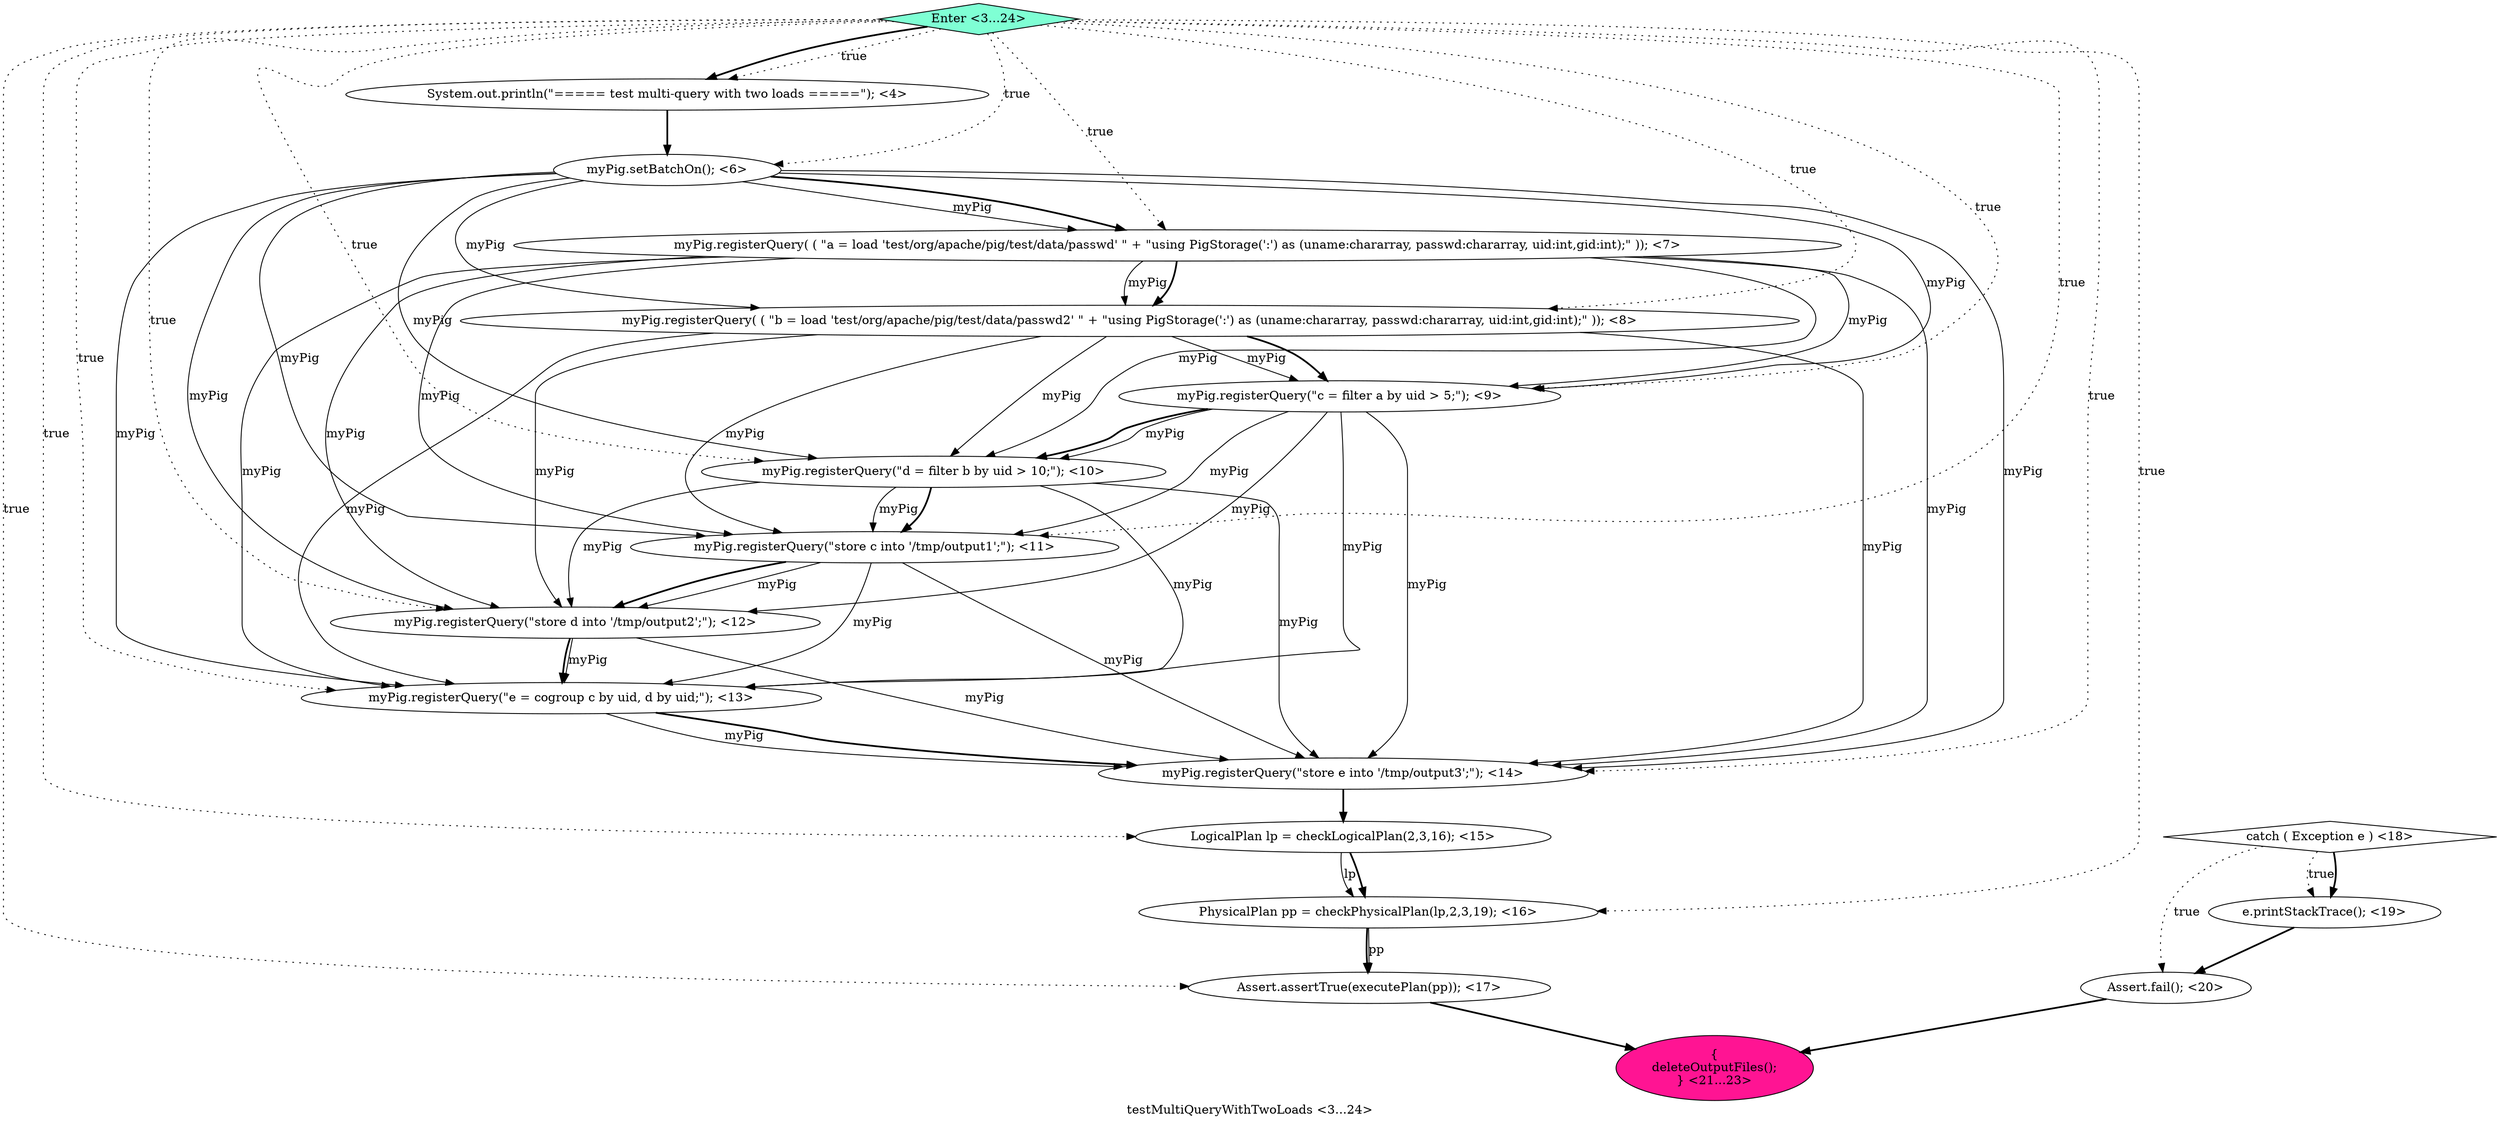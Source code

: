 digraph PDG {
label = "testMultiQueryWithTwoLoads <3...24>";
0.0 [style = filled, label = "System.out.println(\"===== test multi-query with two loads =====\"); <4>", fillcolor = white, shape = ellipse];
0.3 [style = filled, label = "myPig.registerQuery( ( \"b = load 'test/org/apache/pig/test/data/passwd2' \" + \"using PigStorage(':') as (uname:chararray, passwd:chararray, uid:int,gid:int);\" )); <8>", fillcolor = white, shape = ellipse];
0.11 [style = filled, label = "PhysicalPlan pp = checkPhysicalPlan(lp,2,3,19); <16>", fillcolor = white, shape = ellipse];
0.14 [style = filled, label = "e.printStackTrace(); <19>", fillcolor = white, shape = ellipse];
0.5 [style = filled, label = "myPig.registerQuery(\"d = filter b by uid > 10;\"); <10>", fillcolor = white, shape = ellipse];
0.10 [style = filled, label = "LogicalPlan lp = checkLogicalPlan(2,3,16); <15>", fillcolor = white, shape = ellipse];
0.17 [style = filled, label = "Enter <3...24>", fillcolor = aquamarine, shape = diamond];
0.6 [style = filled, label = "myPig.registerQuery(\"store c into '/tmp/output1';\"); <11>", fillcolor = white, shape = ellipse];
0.1 [style = filled, label = "myPig.setBatchOn(); <6>", fillcolor = white, shape = ellipse];
0.12 [style = filled, label = "Assert.assertTrue(executePlan(pp)); <17>", fillcolor = white, shape = ellipse];
0.4 [style = filled, label = "myPig.registerQuery(\"c = filter a by uid > 5;\"); <9>", fillcolor = white, shape = ellipse];
0.8 [style = filled, label = "myPig.registerQuery(\"e = cogroup c by uid, d by uid;\"); <13>", fillcolor = white, shape = ellipse];
0.16 [style = filled, label = "{
deleteOutputFiles();
} <21...23>", fillcolor = deeppink, shape = ellipse];
0.2 [style = filled, label = "myPig.registerQuery( ( \"a = load 'test/org/apache/pig/test/data/passwd' \" + \"using PigStorage(':') as (uname:chararray, passwd:chararray, uid:int,gid:int);\" )); <7>", fillcolor = white, shape = ellipse];
0.13 [style = filled, label = "catch ( Exception e ) <18>", fillcolor = white, shape = diamond];
0.9 [style = filled, label = "myPig.registerQuery(\"store e into '/tmp/output3';\"); <14>", fillcolor = white, shape = ellipse];
0.7 [style = filled, label = "myPig.registerQuery(\"store d into '/tmp/output2';\"); <12>", fillcolor = white, shape = ellipse];
0.15 [style = filled, label = "Assert.fail(); <20>", fillcolor = white, shape = ellipse];
0.0 -> 0.1 [style = bold, label=""];
0.1 -> 0.2 [style = solid, label="myPig"];
0.1 -> 0.2 [style = bold, label=""];
0.1 -> 0.3 [style = solid, label="myPig"];
0.1 -> 0.4 [style = solid, label="myPig"];
0.1 -> 0.5 [style = solid, label="myPig"];
0.1 -> 0.6 [style = solid, label="myPig"];
0.1 -> 0.7 [style = solid, label="myPig"];
0.1 -> 0.8 [style = solid, label="myPig"];
0.1 -> 0.9 [style = solid, label="myPig"];
0.2 -> 0.3 [style = solid, label="myPig"];
0.2 -> 0.3 [style = bold, label=""];
0.2 -> 0.4 [style = solid, label="myPig"];
0.2 -> 0.5 [style = solid, label="myPig"];
0.2 -> 0.6 [style = solid, label="myPig"];
0.2 -> 0.7 [style = solid, label="myPig"];
0.2 -> 0.8 [style = solid, label="myPig"];
0.2 -> 0.9 [style = solid, label="myPig"];
0.3 -> 0.4 [style = solid, label="myPig"];
0.3 -> 0.4 [style = bold, label=""];
0.3 -> 0.5 [style = solid, label="myPig"];
0.3 -> 0.6 [style = solid, label="myPig"];
0.3 -> 0.7 [style = solid, label="myPig"];
0.3 -> 0.8 [style = solid, label="myPig"];
0.3 -> 0.9 [style = solid, label="myPig"];
0.4 -> 0.5 [style = solid, label="myPig"];
0.4 -> 0.5 [style = bold, label=""];
0.4 -> 0.6 [style = solid, label="myPig"];
0.4 -> 0.7 [style = solid, label="myPig"];
0.4 -> 0.8 [style = solid, label="myPig"];
0.4 -> 0.9 [style = solid, label="myPig"];
0.5 -> 0.6 [style = solid, label="myPig"];
0.5 -> 0.6 [style = bold, label=""];
0.5 -> 0.7 [style = solid, label="myPig"];
0.5 -> 0.8 [style = solid, label="myPig"];
0.5 -> 0.9 [style = solid, label="myPig"];
0.6 -> 0.7 [style = solid, label="myPig"];
0.6 -> 0.7 [style = bold, label=""];
0.6 -> 0.8 [style = solid, label="myPig"];
0.6 -> 0.9 [style = solid, label="myPig"];
0.7 -> 0.8 [style = solid, label="myPig"];
0.7 -> 0.8 [style = bold, label=""];
0.7 -> 0.9 [style = solid, label="myPig"];
0.8 -> 0.9 [style = solid, label="myPig"];
0.8 -> 0.9 [style = bold, label=""];
0.9 -> 0.10 [style = bold, label=""];
0.10 -> 0.11 [style = solid, label="lp"];
0.10 -> 0.11 [style = bold, label=""];
0.11 -> 0.12 [style = solid, label="pp"];
0.11 -> 0.12 [style = bold, label=""];
0.12 -> 0.16 [style = bold, label=""];
0.13 -> 0.14 [style = dotted, label="true"];
0.13 -> 0.14 [style = bold, label=""];
0.13 -> 0.15 [style = dotted, label="true"];
0.14 -> 0.15 [style = bold, label=""];
0.15 -> 0.16 [style = bold, label=""];
0.17 -> 0.0 [style = dotted, label="true"];
0.17 -> 0.0 [style = bold, label=""];
0.17 -> 0.1 [style = dotted, label="true"];
0.17 -> 0.2 [style = dotted, label="true"];
0.17 -> 0.3 [style = dotted, label="true"];
0.17 -> 0.4 [style = dotted, label="true"];
0.17 -> 0.5 [style = dotted, label="true"];
0.17 -> 0.6 [style = dotted, label="true"];
0.17 -> 0.7 [style = dotted, label="true"];
0.17 -> 0.8 [style = dotted, label="true"];
0.17 -> 0.9 [style = dotted, label="true"];
0.17 -> 0.10 [style = dotted, label="true"];
0.17 -> 0.11 [style = dotted, label="true"];
0.17 -> 0.12 [style = dotted, label="true"];
}
